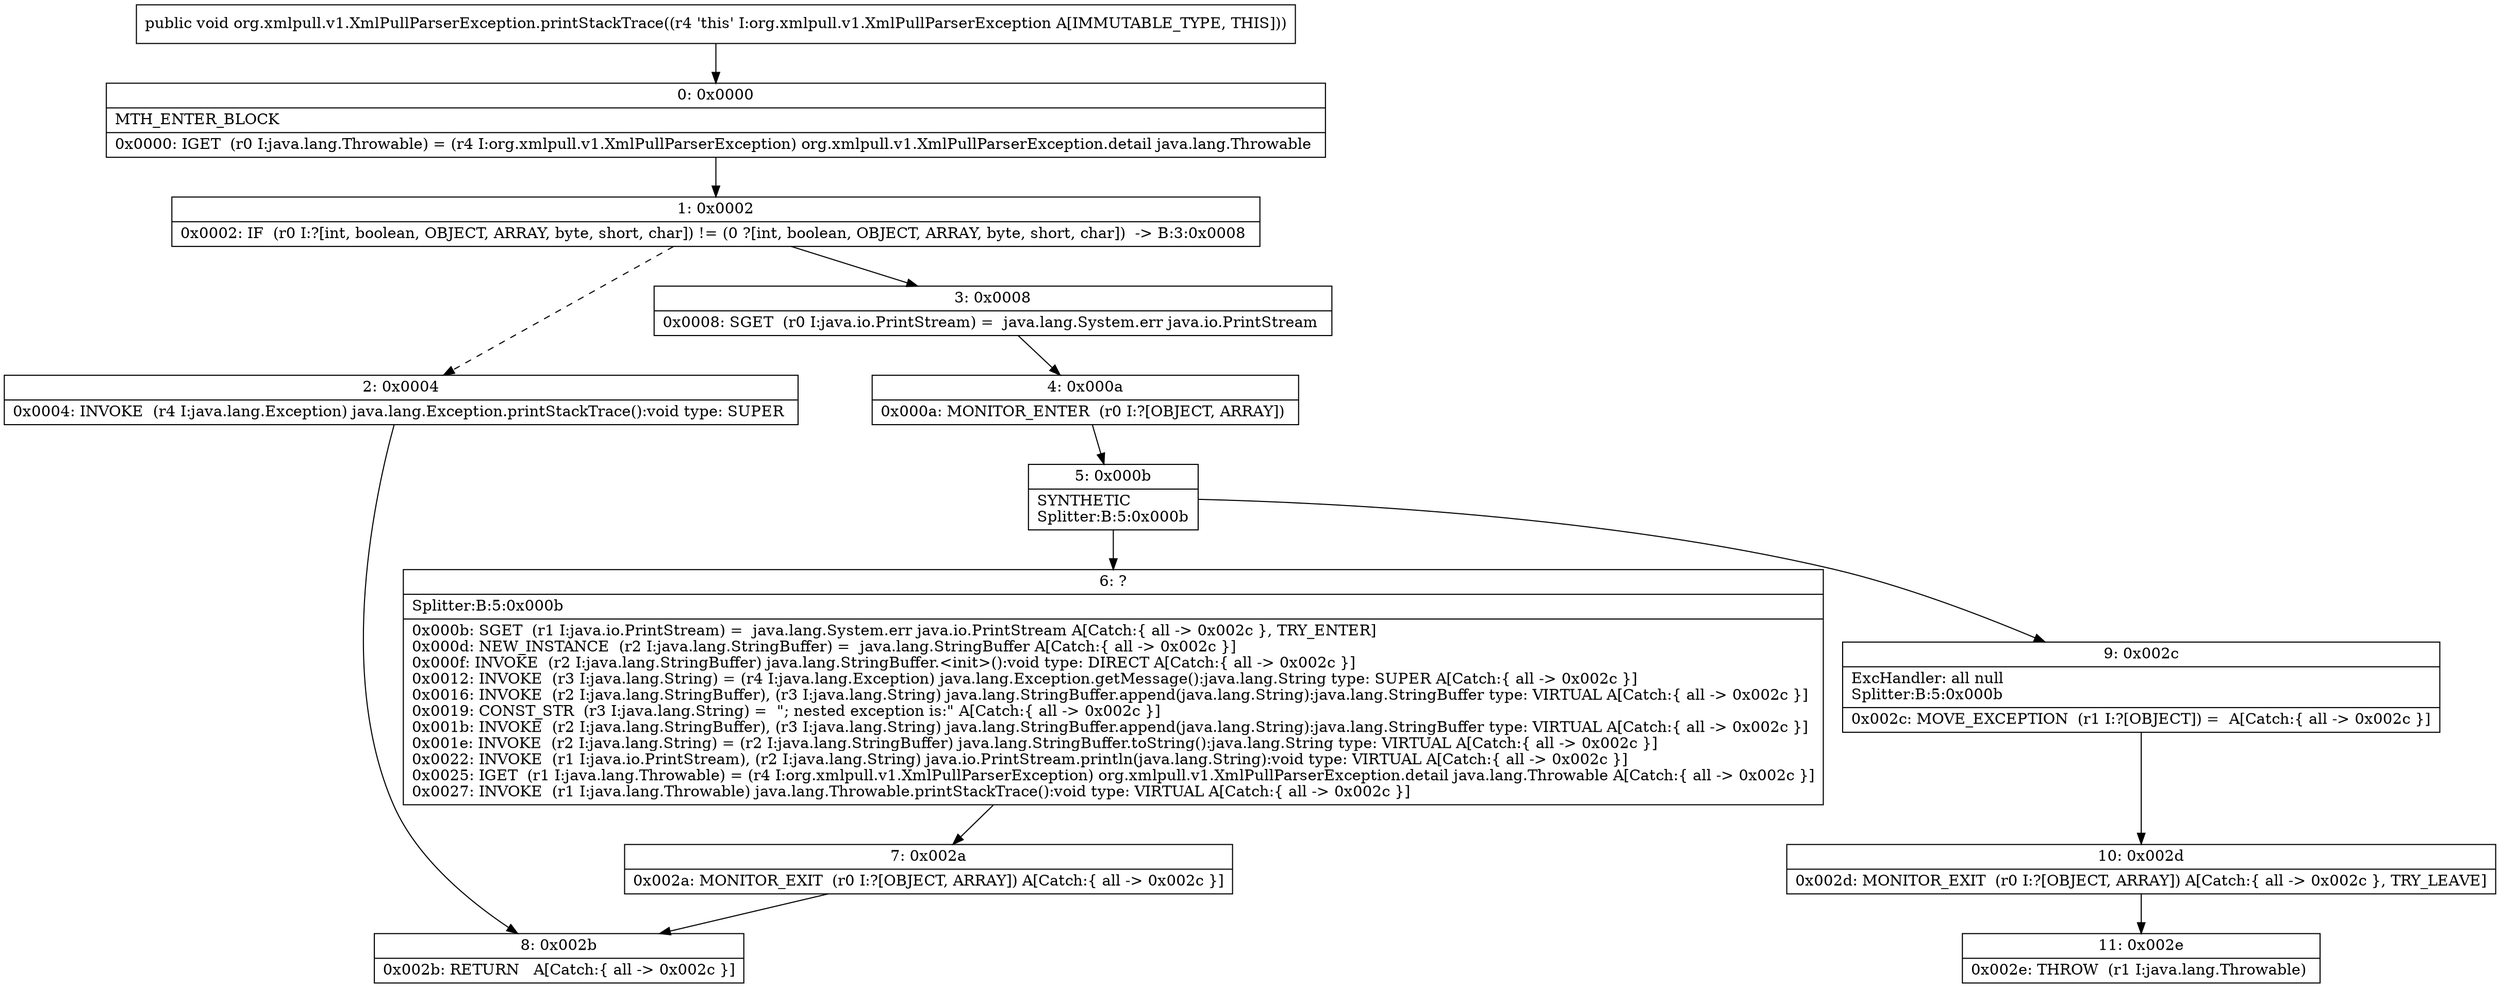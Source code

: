 digraph "CFG fororg.xmlpull.v1.XmlPullParserException.printStackTrace()V" {
Node_0 [shape=record,label="{0\:\ 0x0000|MTH_ENTER_BLOCK\l|0x0000: IGET  (r0 I:java.lang.Throwable) = (r4 I:org.xmlpull.v1.XmlPullParserException) org.xmlpull.v1.XmlPullParserException.detail java.lang.Throwable \l}"];
Node_1 [shape=record,label="{1\:\ 0x0002|0x0002: IF  (r0 I:?[int, boolean, OBJECT, ARRAY, byte, short, char]) != (0 ?[int, boolean, OBJECT, ARRAY, byte, short, char])  \-\> B:3:0x0008 \l}"];
Node_2 [shape=record,label="{2\:\ 0x0004|0x0004: INVOKE  (r4 I:java.lang.Exception) java.lang.Exception.printStackTrace():void type: SUPER \l}"];
Node_3 [shape=record,label="{3\:\ 0x0008|0x0008: SGET  (r0 I:java.io.PrintStream) =  java.lang.System.err java.io.PrintStream \l}"];
Node_4 [shape=record,label="{4\:\ 0x000a|0x000a: MONITOR_ENTER  (r0 I:?[OBJECT, ARRAY]) \l}"];
Node_5 [shape=record,label="{5\:\ 0x000b|SYNTHETIC\lSplitter:B:5:0x000b\l}"];
Node_6 [shape=record,label="{6\:\ ?|Splitter:B:5:0x000b\l|0x000b: SGET  (r1 I:java.io.PrintStream) =  java.lang.System.err java.io.PrintStream A[Catch:\{ all \-\> 0x002c \}, TRY_ENTER]\l0x000d: NEW_INSTANCE  (r2 I:java.lang.StringBuffer) =  java.lang.StringBuffer A[Catch:\{ all \-\> 0x002c \}]\l0x000f: INVOKE  (r2 I:java.lang.StringBuffer) java.lang.StringBuffer.\<init\>():void type: DIRECT A[Catch:\{ all \-\> 0x002c \}]\l0x0012: INVOKE  (r3 I:java.lang.String) = (r4 I:java.lang.Exception) java.lang.Exception.getMessage():java.lang.String type: SUPER A[Catch:\{ all \-\> 0x002c \}]\l0x0016: INVOKE  (r2 I:java.lang.StringBuffer), (r3 I:java.lang.String) java.lang.StringBuffer.append(java.lang.String):java.lang.StringBuffer type: VIRTUAL A[Catch:\{ all \-\> 0x002c \}]\l0x0019: CONST_STR  (r3 I:java.lang.String) =  \"; nested exception is:\" A[Catch:\{ all \-\> 0x002c \}]\l0x001b: INVOKE  (r2 I:java.lang.StringBuffer), (r3 I:java.lang.String) java.lang.StringBuffer.append(java.lang.String):java.lang.StringBuffer type: VIRTUAL A[Catch:\{ all \-\> 0x002c \}]\l0x001e: INVOKE  (r2 I:java.lang.String) = (r2 I:java.lang.StringBuffer) java.lang.StringBuffer.toString():java.lang.String type: VIRTUAL A[Catch:\{ all \-\> 0x002c \}]\l0x0022: INVOKE  (r1 I:java.io.PrintStream), (r2 I:java.lang.String) java.io.PrintStream.println(java.lang.String):void type: VIRTUAL A[Catch:\{ all \-\> 0x002c \}]\l0x0025: IGET  (r1 I:java.lang.Throwable) = (r4 I:org.xmlpull.v1.XmlPullParserException) org.xmlpull.v1.XmlPullParserException.detail java.lang.Throwable A[Catch:\{ all \-\> 0x002c \}]\l0x0027: INVOKE  (r1 I:java.lang.Throwable) java.lang.Throwable.printStackTrace():void type: VIRTUAL A[Catch:\{ all \-\> 0x002c \}]\l}"];
Node_7 [shape=record,label="{7\:\ 0x002a|0x002a: MONITOR_EXIT  (r0 I:?[OBJECT, ARRAY]) A[Catch:\{ all \-\> 0x002c \}]\l}"];
Node_8 [shape=record,label="{8\:\ 0x002b|0x002b: RETURN   A[Catch:\{ all \-\> 0x002c \}]\l}"];
Node_9 [shape=record,label="{9\:\ 0x002c|ExcHandler: all null\lSplitter:B:5:0x000b\l|0x002c: MOVE_EXCEPTION  (r1 I:?[OBJECT]) =  A[Catch:\{ all \-\> 0x002c \}]\l}"];
Node_10 [shape=record,label="{10\:\ 0x002d|0x002d: MONITOR_EXIT  (r0 I:?[OBJECT, ARRAY]) A[Catch:\{ all \-\> 0x002c \}, TRY_LEAVE]\l}"];
Node_11 [shape=record,label="{11\:\ 0x002e|0x002e: THROW  (r1 I:java.lang.Throwable) \l}"];
MethodNode[shape=record,label="{public void org.xmlpull.v1.XmlPullParserException.printStackTrace((r4 'this' I:org.xmlpull.v1.XmlPullParserException A[IMMUTABLE_TYPE, THIS])) }"];
MethodNode -> Node_0;
Node_0 -> Node_1;
Node_1 -> Node_2[style=dashed];
Node_1 -> Node_3;
Node_2 -> Node_8;
Node_3 -> Node_4;
Node_4 -> Node_5;
Node_5 -> Node_6;
Node_5 -> Node_9;
Node_6 -> Node_7;
Node_7 -> Node_8;
Node_9 -> Node_10;
Node_10 -> Node_11;
}

